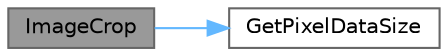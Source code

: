 digraph "ImageCrop"
{
 // LATEX_PDF_SIZE
  bgcolor="transparent";
  edge [fontname=Helvetica,fontsize=10,labelfontname=Helvetica,labelfontsize=10];
  node [fontname=Helvetica,fontsize=10,shape=box,height=0.2,width=0.4];
  rankdir="LR";
  Node1 [id="Node000001",label="ImageCrop",height=0.2,width=0.4,color="gray40", fillcolor="grey60", style="filled", fontcolor="black",tooltip=" "];
  Node1 -> Node2 [id="edge2_Node000001_Node000002",color="steelblue1",style="solid",tooltip=" "];
  Node2 [id="Node000002",label="GetPixelDataSize",height=0.2,width=0.4,color="grey40", fillcolor="white", style="filled",URL="$_classes_2lib_2rtextures_8c.html#a15e73d306b425330ecdd9a338d609b17",tooltip=" "];
}
